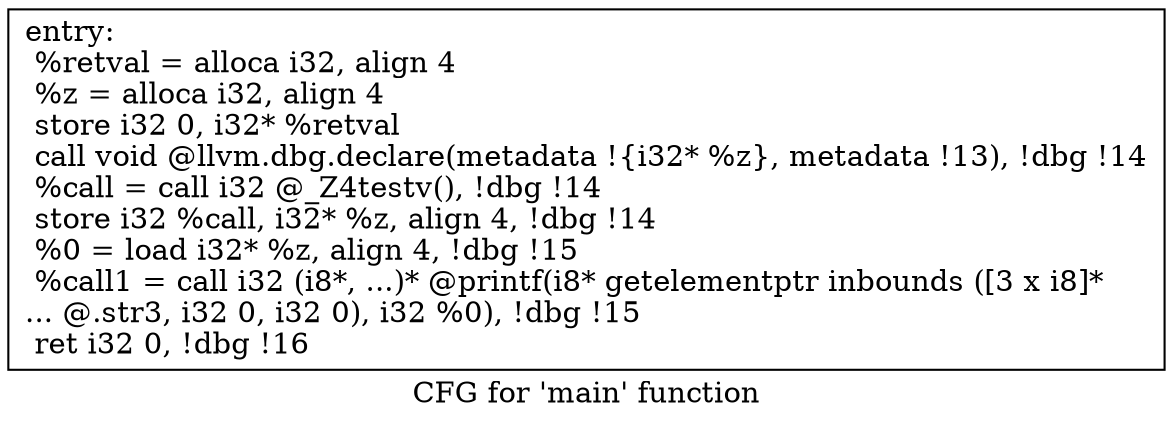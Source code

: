 digraph "CFG for 'main' function" {
	label="CFG for 'main' function";

	Node0x33619f0 [shape=record,label="{entry:\l  %retval = alloca i32, align 4\l  %z = alloca i32, align 4\l  store i32 0, i32* %retval\l  call void @llvm.dbg.declare(metadata !\{i32* %z\}, metadata !13), !dbg !14\l  %call = call i32 @_Z4testv(), !dbg !14\l  store i32 %call, i32* %z, align 4, !dbg !14\l  %0 = load i32* %z, align 4, !dbg !15\l  %call1 = call i32 (i8*, ...)* @printf(i8* getelementptr inbounds ([3 x i8]*\l... @.str3, i32 0, i32 0), i32 %0), !dbg !15\l  ret i32 0, !dbg !16\l}"];
}
